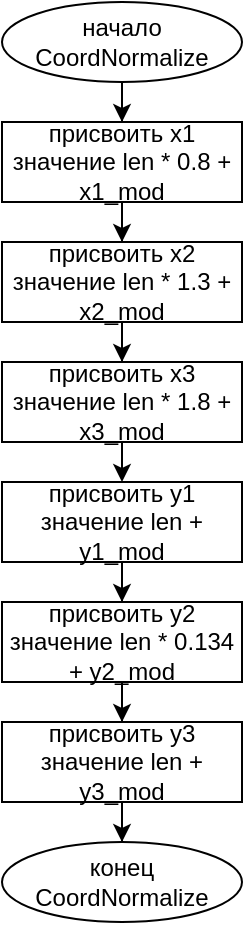 <mxfile version="23.0.2" type="device">
  <diagram name="Страница — 1" id="RV7DxXAJv7ZC5TIrA6_6">
    <mxGraphModel dx="1034" dy="557" grid="1" gridSize="10" guides="1" tooltips="1" connect="1" arrows="1" fold="1" page="1" pageScale="1" pageWidth="827" pageHeight="1169" math="0" shadow="0">
      <root>
        <mxCell id="0" />
        <mxCell id="1" parent="0" />
        <mxCell id="OCvcWKF98b-1Kgt-m-t2-3" value="" style="edgeStyle=orthogonalEdgeStyle;rounded=0;orthogonalLoop=1;jettySize=auto;html=1;" parent="1" source="OCvcWKF98b-1Kgt-m-t2-1" target="OCvcWKF98b-1Kgt-m-t2-2" edge="1">
          <mxGeometry relative="1" as="geometry" />
        </mxCell>
        <mxCell id="OCvcWKF98b-1Kgt-m-t2-1" value="начало&lt;br&gt;CoordNormalize" style="ellipse;whiteSpace=wrap;html=1;" parent="1" vertex="1">
          <mxGeometry x="360" y="200" width="120" height="40" as="geometry" />
        </mxCell>
        <mxCell id="OCvcWKF98b-1Kgt-m-t2-5" value="" style="edgeStyle=orthogonalEdgeStyle;rounded=0;orthogonalLoop=1;jettySize=auto;html=1;" parent="1" source="OCvcWKF98b-1Kgt-m-t2-2" target="OCvcWKF98b-1Kgt-m-t2-4" edge="1">
          <mxGeometry relative="1" as="geometry" />
        </mxCell>
        <mxCell id="OCvcWKF98b-1Kgt-m-t2-2" value="присвоить x1 значение len * 0.8 + x1_mod" style="rounded=0;whiteSpace=wrap;html=1;" parent="1" vertex="1">
          <mxGeometry x="360" y="260" width="120" height="40" as="geometry" />
        </mxCell>
        <mxCell id="OCvcWKF98b-1Kgt-m-t2-7" value="" style="edgeStyle=orthogonalEdgeStyle;rounded=0;orthogonalLoop=1;jettySize=auto;html=1;" parent="1" source="OCvcWKF98b-1Kgt-m-t2-4" target="OCvcWKF98b-1Kgt-m-t2-6" edge="1">
          <mxGeometry relative="1" as="geometry" />
        </mxCell>
        <mxCell id="OCvcWKF98b-1Kgt-m-t2-4" value="присвоить x2 значение len * 1.3 + x2_mod" style="rounded=0;whiteSpace=wrap;html=1;" parent="1" vertex="1">
          <mxGeometry x="360" y="320" width="120" height="40" as="geometry" />
        </mxCell>
        <mxCell id="OCvcWKF98b-1Kgt-m-t2-6" value="присвоить x3 значение len * 1.8 + x3_mod" style="rounded=0;whiteSpace=wrap;html=1;" parent="1" vertex="1">
          <mxGeometry x="360" y="380" width="120" height="40" as="geometry" />
        </mxCell>
        <mxCell id="OCvcWKF98b-1Kgt-m-t2-8" value="" style="edgeStyle=orthogonalEdgeStyle;rounded=0;orthogonalLoop=1;jettySize=auto;html=1;" parent="1" target="OCvcWKF98b-1Kgt-m-t2-10" edge="1">
          <mxGeometry relative="1" as="geometry">
            <mxPoint x="420" y="420" as="sourcePoint" />
            <Array as="points">
              <mxPoint x="420" y="430" />
              <mxPoint x="420" y="430" />
            </Array>
          </mxGeometry>
        </mxCell>
        <mxCell id="OCvcWKF98b-1Kgt-m-t2-9" value="" style="edgeStyle=orthogonalEdgeStyle;rounded=0;orthogonalLoop=1;jettySize=auto;html=1;" parent="1" source="OCvcWKF98b-1Kgt-m-t2-10" target="OCvcWKF98b-1Kgt-m-t2-12" edge="1">
          <mxGeometry relative="1" as="geometry" />
        </mxCell>
        <mxCell id="OCvcWKF98b-1Kgt-m-t2-10" value="присвоить y1 значение len + y1_mod" style="rounded=0;whiteSpace=wrap;html=1;" parent="1" vertex="1">
          <mxGeometry x="360" y="440" width="120" height="40" as="geometry" />
        </mxCell>
        <mxCell id="OCvcWKF98b-1Kgt-m-t2-11" value="" style="edgeStyle=orthogonalEdgeStyle;rounded=0;orthogonalLoop=1;jettySize=auto;html=1;" parent="1" source="OCvcWKF98b-1Kgt-m-t2-12" target="OCvcWKF98b-1Kgt-m-t2-13" edge="1">
          <mxGeometry relative="1" as="geometry" />
        </mxCell>
        <mxCell id="OCvcWKF98b-1Kgt-m-t2-12" value="присвоить y2 значение len * 0.134 + y2_mod" style="rounded=0;whiteSpace=wrap;html=1;" parent="1" vertex="1">
          <mxGeometry x="360" y="500" width="120" height="40" as="geometry" />
        </mxCell>
        <mxCell id="OCvcWKF98b-1Kgt-m-t2-15" value="" style="edgeStyle=orthogonalEdgeStyle;rounded=0;orthogonalLoop=1;jettySize=auto;html=1;" parent="1" source="OCvcWKF98b-1Kgt-m-t2-13" target="OCvcWKF98b-1Kgt-m-t2-14" edge="1">
          <mxGeometry relative="1" as="geometry" />
        </mxCell>
        <mxCell id="OCvcWKF98b-1Kgt-m-t2-13" value="присвоить y3 значение len + y3_mod" style="rounded=0;whiteSpace=wrap;html=1;" parent="1" vertex="1">
          <mxGeometry x="360" y="560" width="120" height="40" as="geometry" />
        </mxCell>
        <mxCell id="OCvcWKF98b-1Kgt-m-t2-14" value="конец&lt;br&gt;CoordNormalize" style="ellipse;whiteSpace=wrap;html=1;" parent="1" vertex="1">
          <mxGeometry x="360" y="620" width="120" height="40" as="geometry" />
        </mxCell>
      </root>
    </mxGraphModel>
  </diagram>
</mxfile>
